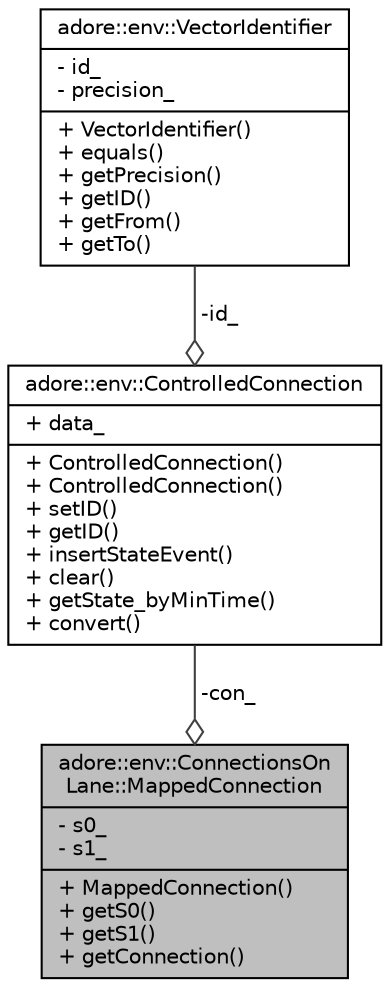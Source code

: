 digraph "adore::env::ConnectionsOnLane::MappedConnection"
{
 // LATEX_PDF_SIZE
  edge [fontname="Helvetica",fontsize="10",labelfontname="Helvetica",labelfontsize="10"];
  node [fontname="Helvetica",fontsize="10",shape=record];
  Node1 [label="{adore::env::ConnectionsOn\lLane::MappedConnection\n|- s0_\l- s1_\l|+ MappedConnection()\l+ getS0()\l+ getS1()\l+ getConnection()\l}",height=0.2,width=0.4,color="black", fillcolor="grey75", style="filled", fontcolor="black",tooltip=" "];
  Node2 -> Node1 [color="grey25",fontsize="10",style="solid",label=" -con_" ,arrowhead="odiamond",fontname="Helvetica"];
  Node2 [label="{adore::env::ControlledConnection\n|+ data_\l|+ ControlledConnection()\l+ ControlledConnection()\l+ setID()\l+ getID()\l+ insertStateEvent()\l+ clear()\l+ getState_byMinTime()\l+ convert()\l}",height=0.2,width=0.4,color="black", fillcolor="white", style="filled",URL="$classadore_1_1env_1_1ControlledConnection.html",tooltip=" "];
  Node3 -> Node2 [color="grey25",fontsize="10",style="solid",label=" -id_" ,arrowhead="odiamond",fontname="Helvetica"];
  Node3 [label="{adore::env::VectorIdentifier\n|- id_\l- precision_\l|+ VectorIdentifier()\l+ equals()\l+ getPrecision()\l+ getID()\l+ getFrom()\l+ getTo()\l}",height=0.2,width=0.4,color="black", fillcolor="white", style="filled",URL="$structadore_1_1env_1_1VectorIdentifier.html",tooltip=" "];
}
